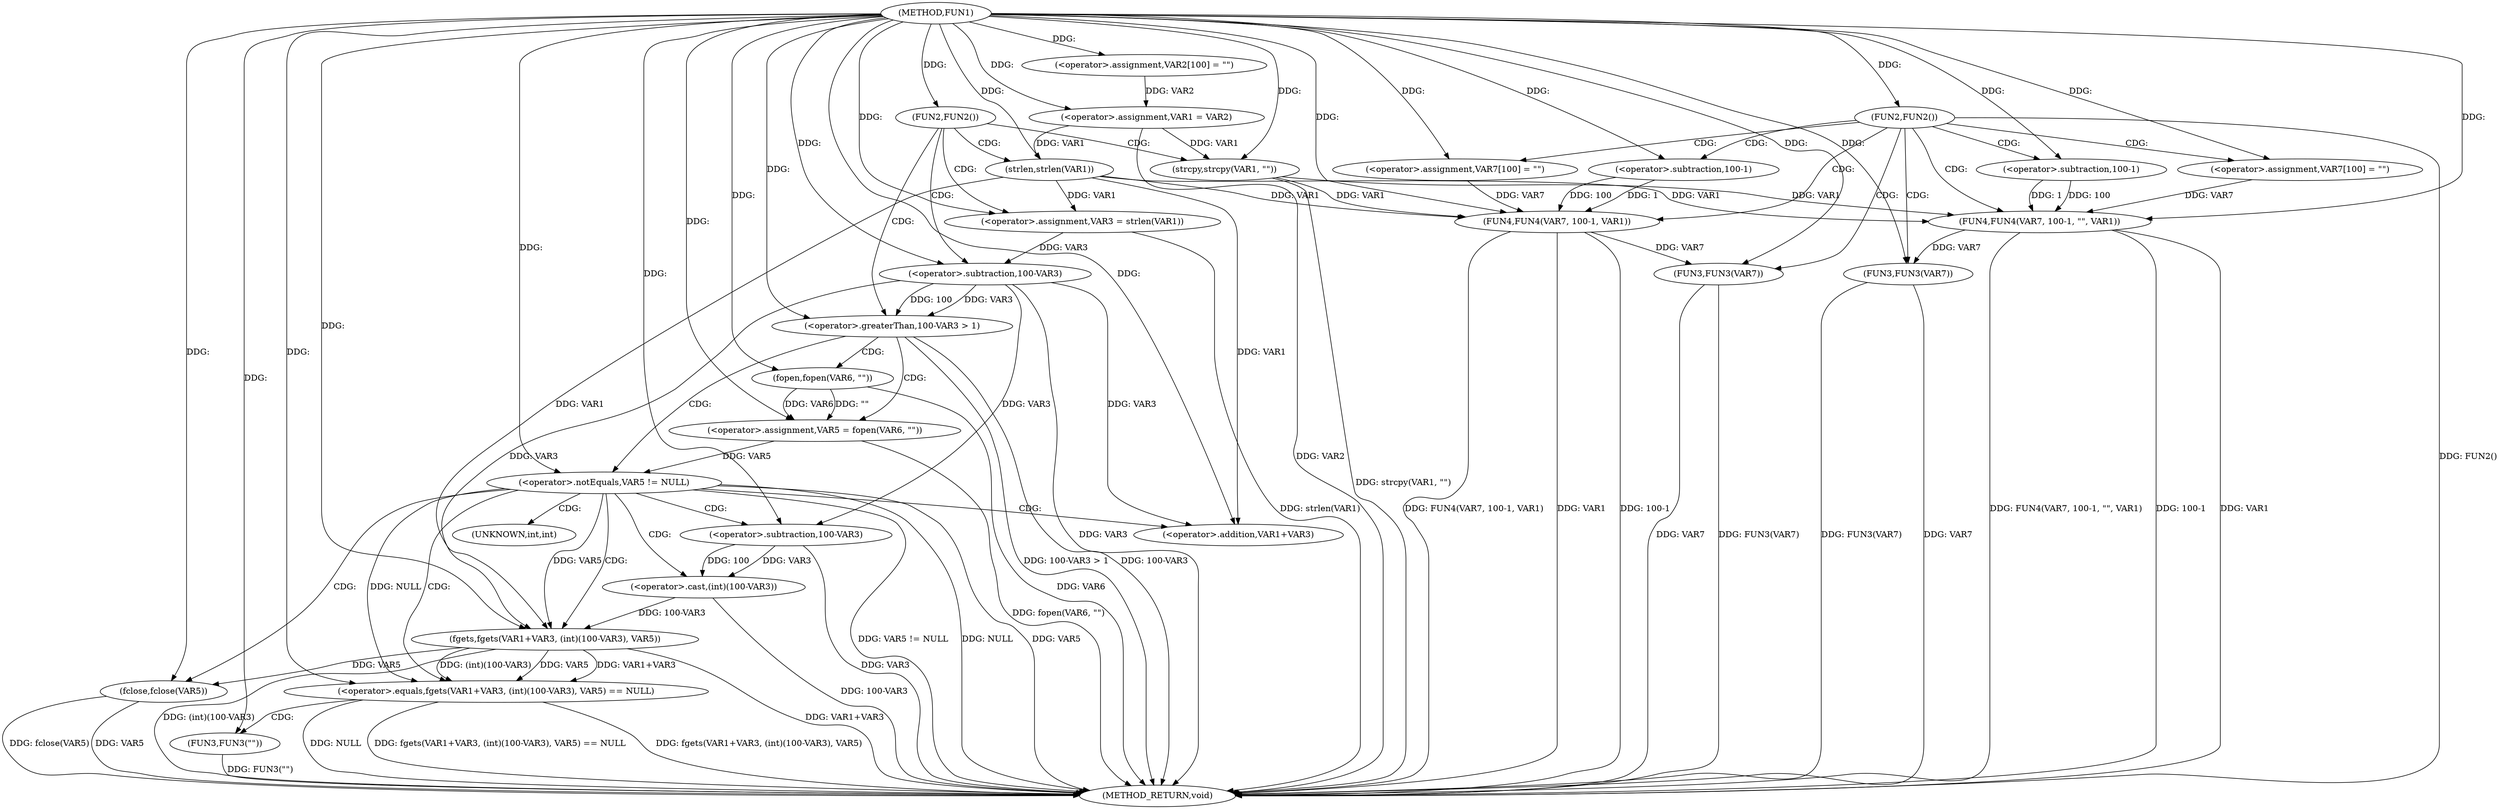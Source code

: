 digraph FUN1 {  
"1000100" [label = "(METHOD,FUN1)" ]
"1000192" [label = "(METHOD_RETURN,void)" ]
"1000104" [label = "(<operator>.assignment,VAR2[100] = \"\")" ]
"1000107" [label = "(<operator>.assignment,VAR1 = VAR2)" ]
"1000111" [label = "(FUN2,FUN2())" ]
"1000115" [label = "(<operator>.assignment,VAR3 = strlen(VAR1))" ]
"1000117" [label = "(strlen,strlen(VAR1))" ]
"1000121" [label = "(<operator>.greaterThan,100-VAR3 > 1)" ]
"1000122" [label = "(<operator>.subtraction,100-VAR3)" ]
"1000127" [label = "(<operator>.assignment,VAR5 = fopen(VAR6, \"\"))" ]
"1000129" [label = "(fopen,fopen(VAR6, \"\"))" ]
"1000133" [label = "(<operator>.notEquals,VAR5 != NULL)" ]
"1000138" [label = "(<operator>.equals,fgets(VAR1+VAR3, (int)(100-VAR3), VAR5) == NULL)" ]
"1000139" [label = "(fgets,fgets(VAR1+VAR3, (int)(100-VAR3), VAR5))" ]
"1000140" [label = "(<operator>.addition,VAR1+VAR3)" ]
"1000143" [label = "(<operator>.cast,(int)(100-VAR3))" ]
"1000145" [label = "(<operator>.subtraction,100-VAR3)" ]
"1000151" [label = "(FUN3,FUN3(\"\"))" ]
"1000153" [label = "(fclose,fclose(VAR5))" ]
"1000157" [label = "(strcpy,strcpy(VAR1, \"\"))" ]
"1000161" [label = "(FUN2,FUN2())" ]
"1000165" [label = "(<operator>.assignment,VAR7[100] = \"\")" ]
"1000168" [label = "(FUN4,FUN4(VAR7, 100-1, VAR1))" ]
"1000170" [label = "(<operator>.subtraction,100-1)" ]
"1000174" [label = "(FUN3,FUN3(VAR7))" ]
"1000180" [label = "(<operator>.assignment,VAR7[100] = \"\")" ]
"1000183" [label = "(FUN4,FUN4(VAR7, 100-1, \"\", VAR1))" ]
"1000185" [label = "(<operator>.subtraction,100-1)" ]
"1000190" [label = "(FUN3,FUN3(VAR7))" ]
"1000144" [label = "(UNKNOWN,int,int)" ]
  "1000115" -> "1000192"  [ label = "DDG: strlen(VAR1)"] 
  "1000183" -> "1000192"  [ label = "DDG: 100-1"] 
  "1000190" -> "1000192"  [ label = "DDG: FUN3(VAR7)"] 
  "1000157" -> "1000192"  [ label = "DDG: strcpy(VAR1, \"\")"] 
  "1000183" -> "1000192"  [ label = "DDG: VAR1"] 
  "1000138" -> "1000192"  [ label = "DDG: fgets(VAR1+VAR3, (int)(100-VAR3), VAR5)"] 
  "1000139" -> "1000192"  [ label = "DDG: VAR1+VAR3"] 
  "1000138" -> "1000192"  [ label = "DDG: NULL"] 
  "1000133" -> "1000192"  [ label = "DDG: VAR5 != NULL"] 
  "1000153" -> "1000192"  [ label = "DDG: VAR5"] 
  "1000168" -> "1000192"  [ label = "DDG: 100-1"] 
  "1000138" -> "1000192"  [ label = "DDG: fgets(VAR1+VAR3, (int)(100-VAR3), VAR5) == NULL"] 
  "1000168" -> "1000192"  [ label = "DDG: FUN4(VAR7, 100-1, VAR1)"] 
  "1000129" -> "1000192"  [ label = "DDG: VAR6"] 
  "1000151" -> "1000192"  [ label = "DDG: FUN3(\"\")"] 
  "1000127" -> "1000192"  [ label = "DDG: fopen(VAR6, \"\")"] 
  "1000133" -> "1000192"  [ label = "DDG: VAR5"] 
  "1000190" -> "1000192"  [ label = "DDG: VAR7"] 
  "1000121" -> "1000192"  [ label = "DDG: 100-VAR3 > 1"] 
  "1000153" -> "1000192"  [ label = "DDG: fclose(VAR5)"] 
  "1000133" -> "1000192"  [ label = "DDG: NULL"] 
  "1000168" -> "1000192"  [ label = "DDG: VAR1"] 
  "1000139" -> "1000192"  [ label = "DDG: (int)(100-VAR3)"] 
  "1000121" -> "1000192"  [ label = "DDG: 100-VAR3"] 
  "1000143" -> "1000192"  [ label = "DDG: 100-VAR3"] 
  "1000145" -> "1000192"  [ label = "DDG: VAR3"] 
  "1000161" -> "1000192"  [ label = "DDG: FUN2()"] 
  "1000183" -> "1000192"  [ label = "DDG: FUN4(VAR7, 100-1, \"\", VAR1)"] 
  "1000174" -> "1000192"  [ label = "DDG: FUN3(VAR7)"] 
  "1000174" -> "1000192"  [ label = "DDG: VAR7"] 
  "1000107" -> "1000192"  [ label = "DDG: VAR2"] 
  "1000122" -> "1000192"  [ label = "DDG: VAR3"] 
  "1000100" -> "1000104"  [ label = "DDG: "] 
  "1000104" -> "1000107"  [ label = "DDG: VAR2"] 
  "1000100" -> "1000107"  [ label = "DDG: "] 
  "1000100" -> "1000111"  [ label = "DDG: "] 
  "1000117" -> "1000115"  [ label = "DDG: VAR1"] 
  "1000100" -> "1000115"  [ label = "DDG: "] 
  "1000107" -> "1000117"  [ label = "DDG: VAR1"] 
  "1000100" -> "1000117"  [ label = "DDG: "] 
  "1000122" -> "1000121"  [ label = "DDG: 100"] 
  "1000122" -> "1000121"  [ label = "DDG: VAR3"] 
  "1000100" -> "1000122"  [ label = "DDG: "] 
  "1000115" -> "1000122"  [ label = "DDG: VAR3"] 
  "1000100" -> "1000121"  [ label = "DDG: "] 
  "1000129" -> "1000127"  [ label = "DDG: VAR6"] 
  "1000129" -> "1000127"  [ label = "DDG: \"\""] 
  "1000100" -> "1000127"  [ label = "DDG: "] 
  "1000100" -> "1000129"  [ label = "DDG: "] 
  "1000127" -> "1000133"  [ label = "DDG: VAR5"] 
  "1000100" -> "1000133"  [ label = "DDG: "] 
  "1000139" -> "1000138"  [ label = "DDG: VAR1+VAR3"] 
  "1000139" -> "1000138"  [ label = "DDG: (int)(100-VAR3)"] 
  "1000139" -> "1000138"  [ label = "DDG: VAR5"] 
  "1000117" -> "1000139"  [ label = "DDG: VAR1"] 
  "1000100" -> "1000139"  [ label = "DDG: "] 
  "1000122" -> "1000139"  [ label = "DDG: VAR3"] 
  "1000117" -> "1000140"  [ label = "DDG: VAR1"] 
  "1000100" -> "1000140"  [ label = "DDG: "] 
  "1000122" -> "1000140"  [ label = "DDG: VAR3"] 
  "1000143" -> "1000139"  [ label = "DDG: 100-VAR3"] 
  "1000145" -> "1000143"  [ label = "DDG: 100"] 
  "1000145" -> "1000143"  [ label = "DDG: VAR3"] 
  "1000100" -> "1000145"  [ label = "DDG: "] 
  "1000122" -> "1000145"  [ label = "DDG: VAR3"] 
  "1000133" -> "1000139"  [ label = "DDG: VAR5"] 
  "1000133" -> "1000138"  [ label = "DDG: NULL"] 
  "1000100" -> "1000138"  [ label = "DDG: "] 
  "1000100" -> "1000151"  [ label = "DDG: "] 
  "1000139" -> "1000153"  [ label = "DDG: VAR5"] 
  "1000100" -> "1000153"  [ label = "DDG: "] 
  "1000107" -> "1000157"  [ label = "DDG: VAR1"] 
  "1000100" -> "1000157"  [ label = "DDG: "] 
  "1000100" -> "1000161"  [ label = "DDG: "] 
  "1000100" -> "1000165"  [ label = "DDG: "] 
  "1000165" -> "1000168"  [ label = "DDG: VAR7"] 
  "1000100" -> "1000168"  [ label = "DDG: "] 
  "1000170" -> "1000168"  [ label = "DDG: 100"] 
  "1000170" -> "1000168"  [ label = "DDG: 1"] 
  "1000100" -> "1000170"  [ label = "DDG: "] 
  "1000157" -> "1000168"  [ label = "DDG: VAR1"] 
  "1000117" -> "1000168"  [ label = "DDG: VAR1"] 
  "1000168" -> "1000174"  [ label = "DDG: VAR7"] 
  "1000100" -> "1000174"  [ label = "DDG: "] 
  "1000100" -> "1000180"  [ label = "DDG: "] 
  "1000180" -> "1000183"  [ label = "DDG: VAR7"] 
  "1000100" -> "1000183"  [ label = "DDG: "] 
  "1000185" -> "1000183"  [ label = "DDG: 100"] 
  "1000185" -> "1000183"  [ label = "DDG: 1"] 
  "1000100" -> "1000185"  [ label = "DDG: "] 
  "1000157" -> "1000183"  [ label = "DDG: VAR1"] 
  "1000117" -> "1000183"  [ label = "DDG: VAR1"] 
  "1000183" -> "1000190"  [ label = "DDG: VAR7"] 
  "1000100" -> "1000190"  [ label = "DDG: "] 
  "1000111" -> "1000117"  [ label = "CDG: "] 
  "1000111" -> "1000157"  [ label = "CDG: "] 
  "1000111" -> "1000122"  [ label = "CDG: "] 
  "1000111" -> "1000121"  [ label = "CDG: "] 
  "1000111" -> "1000115"  [ label = "CDG: "] 
  "1000121" -> "1000127"  [ label = "CDG: "] 
  "1000121" -> "1000133"  [ label = "CDG: "] 
  "1000121" -> "1000129"  [ label = "CDG: "] 
  "1000133" -> "1000153"  [ label = "CDG: "] 
  "1000133" -> "1000139"  [ label = "CDG: "] 
  "1000133" -> "1000144"  [ label = "CDG: "] 
  "1000133" -> "1000143"  [ label = "CDG: "] 
  "1000133" -> "1000145"  [ label = "CDG: "] 
  "1000133" -> "1000140"  [ label = "CDG: "] 
  "1000133" -> "1000138"  [ label = "CDG: "] 
  "1000138" -> "1000151"  [ label = "CDG: "] 
  "1000161" -> "1000174"  [ label = "CDG: "] 
  "1000161" -> "1000180"  [ label = "CDG: "] 
  "1000161" -> "1000183"  [ label = "CDG: "] 
  "1000161" -> "1000165"  [ label = "CDG: "] 
  "1000161" -> "1000168"  [ label = "CDG: "] 
  "1000161" -> "1000190"  [ label = "CDG: "] 
  "1000161" -> "1000170"  [ label = "CDG: "] 
  "1000161" -> "1000185"  [ label = "CDG: "] 
}
